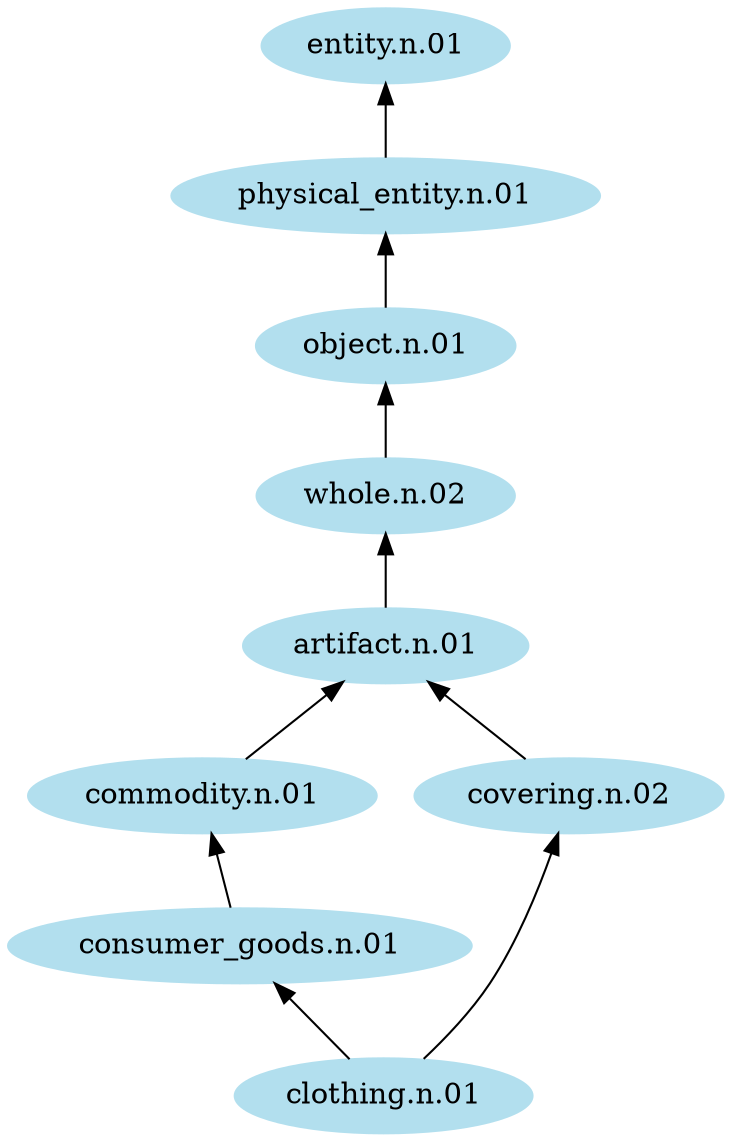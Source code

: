 digraph unix {
	node [color=lightblue2 style=filled]
	rankdir=BT
	"clothing.n.01" -> "consumer_goods.n.01"
	"consumer_goods.n.01" -> "commodity.n.01"
	"commodity.n.01" -> "artifact.n.01"
	"artifact.n.01" -> "whole.n.02"
	"whole.n.02" -> "object.n.01"
	"object.n.01" -> "physical_entity.n.01"
	"physical_entity.n.01" -> "entity.n.01"
	"clothing.n.01" -> "covering.n.02"
	"covering.n.02" -> "artifact.n.01"
}
